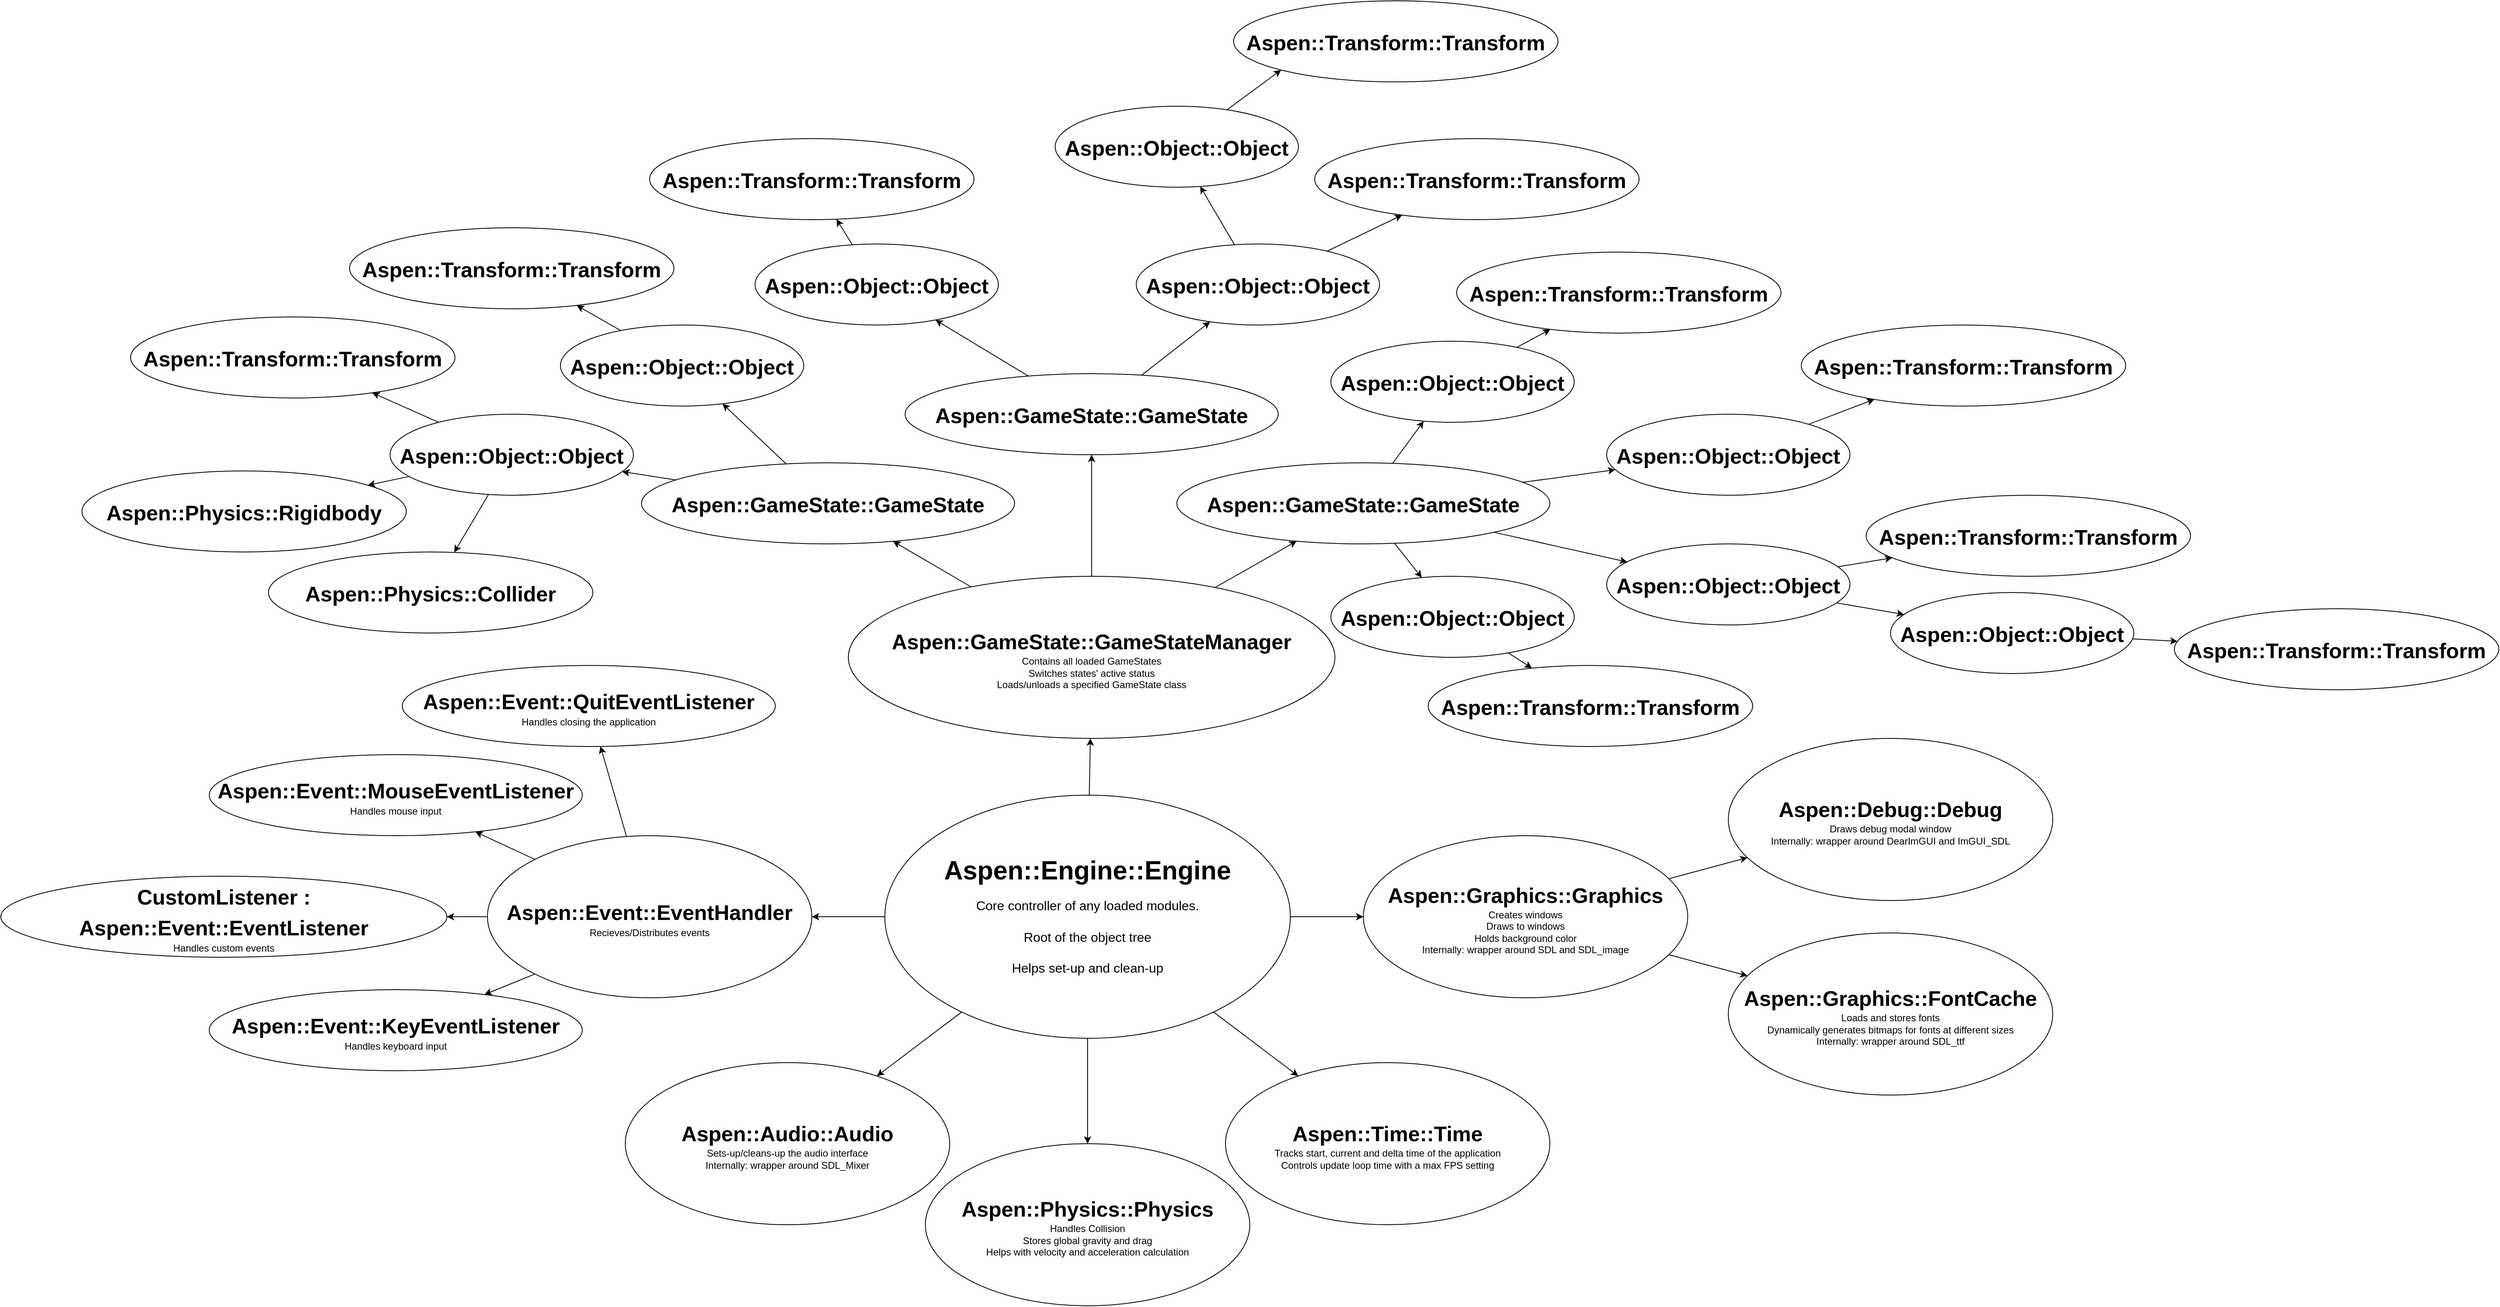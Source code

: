 <mxfile version="11.0.0" type="device"><diagram id="Q6xnGW6CCFRubZfbxum1" name="Page-1"><mxGraphModel dx="3122" dy="1857" grid="1" gridSize="10" guides="1" tooltips="1" connect="1" arrows="1" fold="1" page="1" pageScale="1" pageWidth="850" pageHeight="1100" math="0" shadow="0"><root><mxCell id="0"/><mxCell id="1" parent="0"/><mxCell id="-CbnbwU3E3O9GTBx2iFV-3" value="" style="rounded=0;orthogonalLoop=1;jettySize=auto;html=1;" parent="1" source="-CbnbwU3E3O9GTBx2iFV-1" target="-CbnbwU3E3O9GTBx2iFV-2" edge="1"><mxGeometry relative="1" as="geometry"/></mxCell><mxCell id="-CbnbwU3E3O9GTBx2iFV-5" style="edgeStyle=none;rounded=0;orthogonalLoop=1;jettySize=auto;html=1;exitX=0.5;exitY=1;exitDx=0;exitDy=0;" parent="1" source="-CbnbwU3E3O9GTBx2iFV-1" target="-CbnbwU3E3O9GTBx2iFV-4" edge="1"><mxGeometry relative="1" as="geometry"/></mxCell><mxCell id="xoU7ayd6Hw0wc2HbkywZ-2" style="rounded=0;orthogonalLoop=1;jettySize=auto;html=1;" edge="1" parent="1" source="-CbnbwU3E3O9GTBx2iFV-1" target="xoU7ayd6Hw0wc2HbkywZ-1"><mxGeometry relative="1" as="geometry"/></mxCell><mxCell id="xoU7ayd6Hw0wc2HbkywZ-4" style="edgeStyle=none;rounded=0;orthogonalLoop=1;jettySize=auto;html=1;exitX=1;exitY=0.5;exitDx=0;exitDy=0;" edge="1" parent="1" source="-CbnbwU3E3O9GTBx2iFV-1" target="xoU7ayd6Hw0wc2HbkywZ-3"><mxGeometry relative="1" as="geometry"/></mxCell><mxCell id="xoU7ayd6Hw0wc2HbkywZ-10" style="edgeStyle=none;rounded=0;orthogonalLoop=1;jettySize=auto;html=1;exitX=0;exitY=0.5;exitDx=0;exitDy=0;" edge="1" parent="1" source="-CbnbwU3E3O9GTBx2iFV-1" target="xoU7ayd6Hw0wc2HbkywZ-9"><mxGeometry relative="1" as="geometry"/></mxCell><mxCell id="xoU7ayd6Hw0wc2HbkywZ-21" style="edgeStyle=none;rounded=0;orthogonalLoop=1;jettySize=auto;html=1;" edge="1" parent="1" source="-CbnbwU3E3O9GTBx2iFV-1" target="xoU7ayd6Hw0wc2HbkywZ-20"><mxGeometry relative="1" as="geometry"/></mxCell><mxCell id="-CbnbwU3E3O9GTBx2iFV-1" value="&lt;div style=&quot;font-size: 32px&quot;&gt;&lt;font style=&quot;font-size: 32px&quot;&gt;&lt;b&gt;&lt;font style=&quot;font-size: 32px&quot;&gt;Aspen::Engine::Engine&lt;/font&gt;&lt;/b&gt;&lt;/font&gt;&lt;/div&gt;&lt;div style=&quot;font-size: 32px&quot;&gt;&lt;font style=&quot;font-size: 32px&quot;&gt;&lt;span style=&quot;font-size: 16px&quot;&gt;&lt;font style=&quot;font-size: 16px&quot;&gt;Core controller of any loaded modules.&lt;/font&gt;&lt;/span&gt;&lt;/font&gt;&lt;/div&gt;&lt;div style=&quot;font-size: 32px&quot;&gt;&lt;font style=&quot;font-size: 32px&quot;&gt;&lt;span style=&quot;font-size: 16px&quot;&gt;&lt;font style=&quot;font-size: 16px&quot;&gt;Root of the object tree&lt;/font&gt;&lt;/span&gt;&lt;/font&gt;&lt;/div&gt;&lt;div style=&quot;font-size: 32px&quot;&gt;&lt;font style=&quot;font-size: 32px&quot;&gt;&lt;span style=&quot;font-size: 16px&quot;&gt;&lt;font style=&quot;font-size: 16px&quot;&gt;Helps set-up and clean-up&lt;/font&gt;&lt;/span&gt;&lt;b style=&quot;font-size: 16px&quot;&gt;&lt;font style=&quot;font-size: 16px&quot;&gt;&lt;br&gt;&lt;/font&gt;&lt;/b&gt;&lt;/font&gt;&lt;/div&gt;" style="ellipse;whiteSpace=wrap;html=1;" parent="1" vertex="1"><mxGeometry x="170" y="110" width="500" height="300" as="geometry"/></mxCell><mxCell id="-CbnbwU3E3O9GTBx2iFV-2" value="&lt;div style=&quot;font-size: 32px&quot;&gt;&lt;font style=&quot;font-size: 32px&quot; size=&quot;1&quot;&gt;&lt;b&gt;&lt;font style=&quot;font-size: 26px&quot;&gt;Aspen::Audio::Audio&lt;/font&gt;&lt;/b&gt;&lt;/font&gt;&lt;/div&gt;&lt;div&gt;&lt;font style=&quot;font-size: 12px&quot;&gt;&lt;span&gt;&lt;font style=&quot;font-size: 12px&quot;&gt;Sets-up/cleans-up the audio interface&lt;br&gt;&lt;/font&gt;&lt;/span&gt;&lt;/font&gt;&lt;/div&gt;&lt;div&gt;&lt;font style=&quot;font-size: 12px&quot;&gt;&lt;span&gt;&lt;font style=&quot;font-size: 12px&quot;&gt;&lt;font style=&quot;font-size: 12px&quot;&gt;Internally: wrapper around SDL_Mixer&lt;/font&gt;&lt;br&gt;&lt;/font&gt;&lt;/span&gt;&lt;/font&gt;&lt;/div&gt;" style="ellipse;whiteSpace=wrap;html=1;" parent="1" vertex="1"><mxGeometry x="-150" y="440" width="400" height="200" as="geometry"/></mxCell><mxCell id="-CbnbwU3E3O9GTBx2iFV-4" value="&lt;div style=&quot;font-size: 32px&quot;&gt;&lt;font style=&quot;font-size: 32px&quot; size=&quot;1&quot;&gt;&lt;b&gt;&lt;font style=&quot;font-size: 26px&quot;&gt;Aspen::Physics::Physics&lt;/font&gt;&lt;/b&gt;&lt;/font&gt;&lt;/div&gt;&lt;div&gt;Handles Collision&lt;/div&gt;&lt;div&gt;Stores global gravity and drag&lt;/div&gt;&lt;div&gt;Helps with velocity and acceleration calculation&lt;br&gt;&lt;/div&gt;" style="ellipse;whiteSpace=wrap;html=1;" parent="1" vertex="1"><mxGeometry x="220" y="540" width="400" height="200" as="geometry"/></mxCell><mxCell id="xoU7ayd6Hw0wc2HbkywZ-1" value="&lt;div&gt;&lt;font style=&quot;font-size: 32px&quot; size=&quot;1&quot;&gt;&lt;b&gt;&lt;font style=&quot;font-size: 26px&quot;&gt;Aspen::Time::Time&lt;/font&gt;&lt;/b&gt;&lt;/font&gt;&lt;/div&gt;&lt;div&gt;Tracks start, current and delta time of the application&lt;/div&gt;&lt;div&gt;Controls update loop time with a max FPS setting&lt;br&gt;&lt;/div&gt;" style="ellipse;whiteSpace=wrap;html=1;" vertex="1" parent="1"><mxGeometry x="590" y="440" width="400" height="200" as="geometry"/></mxCell><mxCell id="xoU7ayd6Hw0wc2HbkywZ-7" style="edgeStyle=none;rounded=0;orthogonalLoop=1;jettySize=auto;html=1;" edge="1" parent="1" source="xoU7ayd6Hw0wc2HbkywZ-3" target="xoU7ayd6Hw0wc2HbkywZ-6"><mxGeometry relative="1" as="geometry"/></mxCell><mxCell id="xoU7ayd6Hw0wc2HbkywZ-8" style="edgeStyle=none;rounded=0;orthogonalLoop=1;jettySize=auto;html=1;" edge="1" parent="1" source="xoU7ayd6Hw0wc2HbkywZ-3" target="xoU7ayd6Hw0wc2HbkywZ-5"><mxGeometry relative="1" as="geometry"/></mxCell><mxCell id="xoU7ayd6Hw0wc2HbkywZ-3" value="&lt;div&gt;&lt;font style=&quot;font-size: 32px&quot; size=&quot;1&quot;&gt;&lt;b&gt;&lt;font style=&quot;font-size: 26px&quot;&gt;Aspen::Graphics::Graphics&lt;/font&gt;&lt;/b&gt;&lt;/font&gt;&lt;/div&gt;&lt;div&gt;Creates windows&lt;/div&gt;&lt;div&gt;Draws to windows&lt;/div&gt;&lt;div&gt;Holds background color&lt;/div&gt;&lt;div&gt;Internally: wrapper around SDL and SDL_image&lt;br&gt;&lt;/div&gt;" style="ellipse;whiteSpace=wrap;html=1;" vertex="1" parent="1"><mxGeometry x="760" y="160" width="400" height="200" as="geometry"/></mxCell><mxCell id="xoU7ayd6Hw0wc2HbkywZ-5" value="&lt;div&gt;&lt;font style=&quot;font-size: 32px&quot; size=&quot;1&quot;&gt;&lt;b&gt;&lt;font style=&quot;font-size: 26px&quot;&gt;Aspen::Debug::Debug&lt;/font&gt;&lt;/b&gt;&lt;/font&gt;&lt;/div&gt;&lt;div&gt;Draws debug modal window&lt;/div&gt;&lt;div&gt;Internally: wrapper around DearImGUI and ImGUI_SDL&lt;br&gt;&lt;/div&gt;" style="ellipse;whiteSpace=wrap;html=1;" vertex="1" parent="1"><mxGeometry x="1210" y="40" width="400" height="200" as="geometry"/></mxCell><mxCell id="xoU7ayd6Hw0wc2HbkywZ-6" value="&lt;div&gt;&lt;font style=&quot;font-size: 32px&quot; size=&quot;1&quot;&gt;&lt;b&gt;&lt;font style=&quot;font-size: 26px&quot;&gt;Aspen::Graphics::FontCache&lt;/font&gt;&lt;/b&gt;&lt;/font&gt;&lt;/div&gt;&lt;div&gt;Loads and stores fonts&lt;/div&gt;&lt;div&gt;Dynamically generates bitmaps for fonts at different sizes&lt;/div&gt;&lt;div&gt;Internally: wrapper around SDL_ttf&lt;br&gt;&lt;/div&gt;" style="ellipse;whiteSpace=wrap;html=1;" vertex="1" parent="1"><mxGeometry x="1210" y="280" width="400" height="200" as="geometry"/></mxCell><mxCell id="xoU7ayd6Hw0wc2HbkywZ-12" style="edgeStyle=none;rounded=0;orthogonalLoop=1;jettySize=auto;html=1;exitX=0;exitY=1;exitDx=0;exitDy=0;" edge="1" parent="1" source="xoU7ayd6Hw0wc2HbkywZ-9" target="xoU7ayd6Hw0wc2HbkywZ-11"><mxGeometry relative="1" as="geometry"/></mxCell><mxCell id="xoU7ayd6Hw0wc2HbkywZ-15" style="edgeStyle=none;rounded=0;orthogonalLoop=1;jettySize=auto;html=1;exitX=0;exitY=0.5;exitDx=0;exitDy=0;" edge="1" parent="1" source="xoU7ayd6Hw0wc2HbkywZ-9" target="xoU7ayd6Hw0wc2HbkywZ-13"><mxGeometry relative="1" as="geometry"/></mxCell><mxCell id="xoU7ayd6Hw0wc2HbkywZ-16" style="edgeStyle=none;rounded=0;orthogonalLoop=1;jettySize=auto;html=1;exitX=0;exitY=0;exitDx=0;exitDy=0;" edge="1" parent="1" source="xoU7ayd6Hw0wc2HbkywZ-9" target="xoU7ayd6Hw0wc2HbkywZ-14"><mxGeometry relative="1" as="geometry"/></mxCell><mxCell id="xoU7ayd6Hw0wc2HbkywZ-19" style="edgeStyle=none;rounded=0;orthogonalLoop=1;jettySize=auto;html=1;" edge="1" parent="1" source="xoU7ayd6Hw0wc2HbkywZ-9" target="xoU7ayd6Hw0wc2HbkywZ-17"><mxGeometry relative="1" as="geometry"/></mxCell><mxCell id="xoU7ayd6Hw0wc2HbkywZ-9" value="&lt;div&gt;&lt;font style=&quot;font-size: 32px&quot; size=&quot;1&quot;&gt;&lt;b&gt;&lt;font style=&quot;font-size: 26px&quot;&gt;Aspen::Event::EventHandler&lt;/font&gt;&lt;/b&gt;&lt;/font&gt;&lt;/div&gt;Recieves/Distributes events" style="ellipse;whiteSpace=wrap;html=1;" vertex="1" parent="1"><mxGeometry x="-320" y="160" width="400" height="200" as="geometry"/></mxCell><mxCell id="xoU7ayd6Hw0wc2HbkywZ-11" value="&lt;div&gt;&lt;font style=&quot;font-size: 32px&quot; size=&quot;1&quot;&gt;&lt;b&gt;&lt;font style=&quot;font-size: 26px&quot;&gt;Aspen::Event::KeyEventListener&lt;/font&gt;&lt;/b&gt;&lt;/font&gt;&lt;/div&gt;Handles keyboard input" style="ellipse;whiteSpace=wrap;html=1;" vertex="1" parent="1"><mxGeometry x="-663" y="350" width="460" height="100" as="geometry"/></mxCell><mxCell id="xoU7ayd6Hw0wc2HbkywZ-13" value="&lt;div&gt;&lt;font style=&quot;font-size: 32px&quot; size=&quot;1&quot;&gt;&lt;b&gt;&lt;font style=&quot;font-size: 26px&quot;&gt;CustomListener : Aspen::Event::EventListener&lt;/font&gt;&lt;/b&gt;&lt;/font&gt;&lt;/div&gt;Handles custom events" style="ellipse;whiteSpace=wrap;html=1;" vertex="1" parent="1"><mxGeometry x="-920" y="210" width="550" height="100" as="geometry"/></mxCell><mxCell id="xoU7ayd6Hw0wc2HbkywZ-14" value="&lt;div&gt;&lt;font style=&quot;font-size: 32px&quot; size=&quot;1&quot;&gt;&lt;b&gt;&lt;font style=&quot;font-size: 26px&quot;&gt;Aspen::Event::MouseEventListener&lt;/font&gt;&lt;/b&gt;&lt;/font&gt;&lt;/div&gt;Handles mouse input" style="ellipse;whiteSpace=wrap;html=1;" vertex="1" parent="1"><mxGeometry x="-663" y="60" width="460" height="100" as="geometry"/></mxCell><mxCell id="xoU7ayd6Hw0wc2HbkywZ-17" value="&lt;div&gt;&lt;font style=&quot;font-size: 32px&quot; size=&quot;1&quot;&gt;&lt;b&gt;&lt;font style=&quot;font-size: 26px&quot;&gt;Aspen::Event::QuitEventListener&lt;/font&gt;&lt;/b&gt;&lt;/font&gt;&lt;/div&gt;Handles closing the application" style="ellipse;whiteSpace=wrap;html=1;" vertex="1" parent="1"><mxGeometry x="-425" y="-50" width="460" height="100" as="geometry"/></mxCell><mxCell id="xoU7ayd6Hw0wc2HbkywZ-23" style="edgeStyle=none;rounded=0;orthogonalLoop=1;jettySize=auto;html=1;" edge="1" parent="1" source="xoU7ayd6Hw0wc2HbkywZ-20" target="xoU7ayd6Hw0wc2HbkywZ-22"><mxGeometry relative="1" as="geometry"/></mxCell><mxCell id="xoU7ayd6Hw0wc2HbkywZ-28" style="edgeStyle=none;rounded=0;orthogonalLoop=1;jettySize=auto;html=1;" edge="1" parent="1" source="xoU7ayd6Hw0wc2HbkywZ-20" target="xoU7ayd6Hw0wc2HbkywZ-26"><mxGeometry relative="1" as="geometry"/></mxCell><mxCell id="xoU7ayd6Hw0wc2HbkywZ-29" style="edgeStyle=none;rounded=0;orthogonalLoop=1;jettySize=auto;html=1;" edge="1" parent="1" source="xoU7ayd6Hw0wc2HbkywZ-20" target="xoU7ayd6Hw0wc2HbkywZ-27"><mxGeometry relative="1" as="geometry"/></mxCell><mxCell id="xoU7ayd6Hw0wc2HbkywZ-20" value="&lt;div&gt;&lt;font style=&quot;font-size: 32px&quot; size=&quot;1&quot;&gt;&lt;b&gt;&lt;font style=&quot;font-size: 26px&quot;&gt;Aspen::GameState::GameStateManager&lt;/font&gt;&lt;/b&gt;&lt;/font&gt;&lt;/div&gt;&lt;div&gt;Contains all loaded GameStates&lt;/div&gt;&lt;div&gt;Switches states' active status&lt;/div&gt;&lt;div&gt;Loads/unloads a specified GameState class&lt;br&gt;&lt;/div&gt;" style="ellipse;whiteSpace=wrap;html=1;" vertex="1" parent="1"><mxGeometry x="125" y="-160" width="600" height="200" as="geometry"/></mxCell><mxCell id="xoU7ayd6Hw0wc2HbkywZ-31" style="edgeStyle=none;rounded=0;orthogonalLoop=1;jettySize=auto;html=1;" edge="1" parent="1" source="xoU7ayd6Hw0wc2HbkywZ-22" target="xoU7ayd6Hw0wc2HbkywZ-30"><mxGeometry relative="1" as="geometry"/></mxCell><mxCell id="xoU7ayd6Hw0wc2HbkywZ-35" style="edgeStyle=none;rounded=0;orthogonalLoop=1;jettySize=auto;html=1;" edge="1" parent="1" source="xoU7ayd6Hw0wc2HbkywZ-22" target="xoU7ayd6Hw0wc2HbkywZ-34"><mxGeometry relative="1" as="geometry"/></mxCell><mxCell id="xoU7ayd6Hw0wc2HbkywZ-22" value="&lt;div&gt;&lt;font style=&quot;font-size: 32px&quot; size=&quot;1&quot;&gt;&lt;b&gt;&lt;font style=&quot;font-size: 26px&quot;&gt;Aspen::GameState::GameState&lt;/font&gt;&lt;/b&gt;&lt;/font&gt;&lt;/div&gt;" style="ellipse;whiteSpace=wrap;html=1;" vertex="1" parent="1"><mxGeometry x="-130" y="-300" width="460" height="100" as="geometry"/></mxCell><mxCell id="xoU7ayd6Hw0wc2HbkywZ-37" style="edgeStyle=none;rounded=0;orthogonalLoop=1;jettySize=auto;html=1;" edge="1" parent="1" source="xoU7ayd6Hw0wc2HbkywZ-26" target="xoU7ayd6Hw0wc2HbkywZ-36"><mxGeometry relative="1" as="geometry"/></mxCell><mxCell id="xoU7ayd6Hw0wc2HbkywZ-39" style="edgeStyle=none;rounded=0;orthogonalLoop=1;jettySize=auto;html=1;" edge="1" parent="1" source="xoU7ayd6Hw0wc2HbkywZ-26" target="xoU7ayd6Hw0wc2HbkywZ-38"><mxGeometry relative="1" as="geometry"/></mxCell><mxCell id="xoU7ayd6Hw0wc2HbkywZ-26" value="&lt;div&gt;&lt;font style=&quot;font-size: 32px&quot; size=&quot;1&quot;&gt;&lt;b&gt;&lt;font style=&quot;font-size: 26px&quot;&gt;Aspen::GameState::GameState&lt;/font&gt;&lt;/b&gt;&lt;/font&gt;&lt;/div&gt;" style="ellipse;whiteSpace=wrap;html=1;" vertex="1" parent="1"><mxGeometry x="195" y="-410" width="460" height="100" as="geometry"/></mxCell><mxCell id="xoU7ayd6Hw0wc2HbkywZ-41" style="edgeStyle=none;rounded=0;orthogonalLoop=1;jettySize=auto;html=1;" edge="1" parent="1" source="xoU7ayd6Hw0wc2HbkywZ-27" target="xoU7ayd6Hw0wc2HbkywZ-40"><mxGeometry relative="1" as="geometry"/></mxCell><mxCell id="xoU7ayd6Hw0wc2HbkywZ-43" style="edgeStyle=none;rounded=0;orthogonalLoop=1;jettySize=auto;html=1;" edge="1" parent="1" source="xoU7ayd6Hw0wc2HbkywZ-27" target="xoU7ayd6Hw0wc2HbkywZ-42"><mxGeometry relative="1" as="geometry"/></mxCell><mxCell id="xoU7ayd6Hw0wc2HbkywZ-45" style="edgeStyle=none;rounded=0;orthogonalLoop=1;jettySize=auto;html=1;" edge="1" parent="1" source="xoU7ayd6Hw0wc2HbkywZ-27" target="xoU7ayd6Hw0wc2HbkywZ-44"><mxGeometry relative="1" as="geometry"/></mxCell><mxCell id="xoU7ayd6Hw0wc2HbkywZ-47" style="edgeStyle=none;rounded=0;orthogonalLoop=1;jettySize=auto;html=1;" edge="1" parent="1" source="xoU7ayd6Hw0wc2HbkywZ-27" target="xoU7ayd6Hw0wc2HbkywZ-46"><mxGeometry relative="1" as="geometry"/></mxCell><mxCell id="xoU7ayd6Hw0wc2HbkywZ-27" value="&lt;div&gt;&lt;font style=&quot;font-size: 32px&quot; size=&quot;1&quot;&gt;&lt;b&gt;&lt;font style=&quot;font-size: 26px&quot;&gt;Aspen::GameState::GameState&lt;/font&gt;&lt;/b&gt;&lt;/font&gt;&lt;/div&gt;" style="ellipse;whiteSpace=wrap;html=1;" vertex="1" parent="1"><mxGeometry x="530" y="-300" width="460" height="100" as="geometry"/></mxCell><mxCell id="xoU7ayd6Hw0wc2HbkywZ-71" style="edgeStyle=none;rounded=0;orthogonalLoop=1;jettySize=auto;html=1;" edge="1" parent="1" source="xoU7ayd6Hw0wc2HbkywZ-30" target="xoU7ayd6Hw0wc2HbkywZ-70"><mxGeometry relative="1" as="geometry"/></mxCell><mxCell id="xoU7ayd6Hw0wc2HbkywZ-73" style="edgeStyle=none;rounded=0;orthogonalLoop=1;jettySize=auto;html=1;" edge="1" parent="1" source="xoU7ayd6Hw0wc2HbkywZ-30" target="xoU7ayd6Hw0wc2HbkywZ-72"><mxGeometry relative="1" as="geometry"/></mxCell><mxCell id="xoU7ayd6Hw0wc2HbkywZ-75" style="edgeStyle=none;rounded=0;orthogonalLoop=1;jettySize=auto;html=1;" edge="1" parent="1" source="xoU7ayd6Hw0wc2HbkywZ-30" target="xoU7ayd6Hw0wc2HbkywZ-74"><mxGeometry relative="1" as="geometry"/></mxCell><mxCell id="xoU7ayd6Hw0wc2HbkywZ-30" value="&lt;div&gt;&lt;font style=&quot;font-size: 32px&quot; size=&quot;1&quot;&gt;&lt;b&gt;&lt;font style=&quot;font-size: 26px&quot;&gt;Aspen::Object::Object&lt;/font&gt;&lt;/b&gt;&lt;/font&gt;&lt;/div&gt;" style="ellipse;whiteSpace=wrap;html=1;" vertex="1" parent="1"><mxGeometry x="-440" y="-360" width="300" height="100" as="geometry"/></mxCell><mxCell id="xoU7ayd6Hw0wc2HbkywZ-69" style="edgeStyle=none;rounded=0;orthogonalLoop=1;jettySize=auto;html=1;" edge="1" parent="1" source="xoU7ayd6Hw0wc2HbkywZ-34" target="xoU7ayd6Hw0wc2HbkywZ-68"><mxGeometry relative="1" as="geometry"/></mxCell><mxCell id="xoU7ayd6Hw0wc2HbkywZ-34" value="&lt;div&gt;&lt;font style=&quot;font-size: 32px&quot; size=&quot;1&quot;&gt;&lt;b&gt;&lt;font style=&quot;font-size: 26px&quot;&gt;Aspen::Object::Object&lt;/font&gt;&lt;/b&gt;&lt;/font&gt;&lt;/div&gt;" style="ellipse;whiteSpace=wrap;html=1;" vertex="1" parent="1"><mxGeometry x="-230" y="-470" width="300" height="100" as="geometry"/></mxCell><mxCell id="xoU7ayd6Hw0wc2HbkywZ-67" style="edgeStyle=none;rounded=0;orthogonalLoop=1;jettySize=auto;html=1;" edge="1" parent="1" source="xoU7ayd6Hw0wc2HbkywZ-36" target="xoU7ayd6Hw0wc2HbkywZ-66"><mxGeometry relative="1" as="geometry"/></mxCell><mxCell id="xoU7ayd6Hw0wc2HbkywZ-36" value="&lt;div&gt;&lt;font style=&quot;font-size: 32px&quot; size=&quot;1&quot;&gt;&lt;b&gt;&lt;font style=&quot;font-size: 26px&quot;&gt;Aspen::Object::Object&lt;/font&gt;&lt;/b&gt;&lt;/font&gt;&lt;/div&gt;" style="ellipse;whiteSpace=wrap;html=1;" vertex="1" parent="1"><mxGeometry x="10" y="-570" width="300" height="100" as="geometry"/></mxCell><mxCell id="xoU7ayd6Hw0wc2HbkywZ-49" style="edgeStyle=none;rounded=0;orthogonalLoop=1;jettySize=auto;html=1;" edge="1" parent="1" source="xoU7ayd6Hw0wc2HbkywZ-38" target="xoU7ayd6Hw0wc2HbkywZ-48"><mxGeometry relative="1" as="geometry"/></mxCell><mxCell id="xoU7ayd6Hw0wc2HbkywZ-51" style="edgeStyle=none;rounded=0;orthogonalLoop=1;jettySize=auto;html=1;" edge="1" parent="1" source="xoU7ayd6Hw0wc2HbkywZ-38" target="xoU7ayd6Hw0wc2HbkywZ-50"><mxGeometry relative="1" as="geometry"/></mxCell><mxCell id="xoU7ayd6Hw0wc2HbkywZ-38" value="&lt;div&gt;&lt;font style=&quot;font-size: 32px&quot; size=&quot;1&quot;&gt;&lt;b&gt;&lt;font style=&quot;font-size: 26px&quot;&gt;Aspen::Object::Object&lt;/font&gt;&lt;/b&gt;&lt;/font&gt;&lt;/div&gt;" style="ellipse;whiteSpace=wrap;html=1;" vertex="1" parent="1"><mxGeometry x="480" y="-570" width="300" height="100" as="geometry"/></mxCell><mxCell id="xoU7ayd6Hw0wc2HbkywZ-55" style="edgeStyle=none;rounded=0;orthogonalLoop=1;jettySize=auto;html=1;" edge="1" parent="1" source="xoU7ayd6Hw0wc2HbkywZ-40" target="xoU7ayd6Hw0wc2HbkywZ-54"><mxGeometry relative="1" as="geometry"/></mxCell><mxCell id="xoU7ayd6Hw0wc2HbkywZ-40" value="&lt;div&gt;&lt;font style=&quot;font-size: 32px&quot; size=&quot;1&quot;&gt;&lt;b&gt;&lt;font style=&quot;font-size: 26px&quot;&gt;Aspen::Object::Object&lt;/font&gt;&lt;/b&gt;&lt;/font&gt;&lt;/div&gt;" style="ellipse;whiteSpace=wrap;html=1;" vertex="1" parent="1"><mxGeometry x="720" y="-450" width="300" height="100" as="geometry"/></mxCell><mxCell id="xoU7ayd6Hw0wc2HbkywZ-57" style="edgeStyle=none;rounded=0;orthogonalLoop=1;jettySize=auto;html=1;" edge="1" parent="1" source="xoU7ayd6Hw0wc2HbkywZ-42" target="xoU7ayd6Hw0wc2HbkywZ-56"><mxGeometry relative="1" as="geometry"/></mxCell><mxCell id="xoU7ayd6Hw0wc2HbkywZ-42" value="&lt;div&gt;&lt;font style=&quot;font-size: 32px&quot; size=&quot;1&quot;&gt;&lt;b&gt;&lt;font style=&quot;font-size: 26px&quot;&gt;Aspen::Object::Object&lt;/font&gt;&lt;/b&gt;&lt;/font&gt;&lt;/div&gt;" style="ellipse;whiteSpace=wrap;html=1;" vertex="1" parent="1"><mxGeometry x="1060" y="-360" width="300" height="100" as="geometry"/></mxCell><mxCell id="xoU7ayd6Hw0wc2HbkywZ-59" style="edgeStyle=none;rounded=0;orthogonalLoop=1;jettySize=auto;html=1;" edge="1" parent="1" source="xoU7ayd6Hw0wc2HbkywZ-44" target="xoU7ayd6Hw0wc2HbkywZ-58"><mxGeometry relative="1" as="geometry"/></mxCell><mxCell id="xoU7ayd6Hw0wc2HbkywZ-63" style="edgeStyle=none;rounded=0;orthogonalLoop=1;jettySize=auto;html=1;" edge="1" parent="1" source="xoU7ayd6Hw0wc2HbkywZ-44" target="xoU7ayd6Hw0wc2HbkywZ-62"><mxGeometry relative="1" as="geometry"/></mxCell><mxCell id="xoU7ayd6Hw0wc2HbkywZ-44" value="&lt;div&gt;&lt;font style=&quot;font-size: 32px&quot; size=&quot;1&quot;&gt;&lt;b&gt;&lt;font style=&quot;font-size: 26px&quot;&gt;Aspen::Object::Object&lt;/font&gt;&lt;/b&gt;&lt;/font&gt;&lt;/div&gt;" style="ellipse;whiteSpace=wrap;html=1;" vertex="1" parent="1"><mxGeometry x="1060" y="-200" width="300" height="100" as="geometry"/></mxCell><mxCell id="xoU7ayd6Hw0wc2HbkywZ-65" style="edgeStyle=none;rounded=0;orthogonalLoop=1;jettySize=auto;html=1;" edge="1" parent="1" source="xoU7ayd6Hw0wc2HbkywZ-46" target="xoU7ayd6Hw0wc2HbkywZ-64"><mxGeometry relative="1" as="geometry"/></mxCell><mxCell id="xoU7ayd6Hw0wc2HbkywZ-46" value="&lt;div&gt;&lt;font style=&quot;font-size: 32px&quot; size=&quot;1&quot;&gt;&lt;b&gt;&lt;font style=&quot;font-size: 26px&quot;&gt;Aspen::Object::Object&lt;/font&gt;&lt;/b&gt;&lt;/font&gt;&lt;/div&gt;" style="ellipse;whiteSpace=wrap;html=1;" vertex="1" parent="1"><mxGeometry x="720" y="-160" width="300" height="100" as="geometry"/></mxCell><mxCell id="xoU7ayd6Hw0wc2HbkywZ-53" style="edgeStyle=none;rounded=0;orthogonalLoop=1;jettySize=auto;html=1;entryX=0;entryY=1;entryDx=0;entryDy=0;" edge="1" parent="1" source="xoU7ayd6Hw0wc2HbkywZ-48" target="xoU7ayd6Hw0wc2HbkywZ-52"><mxGeometry relative="1" as="geometry"/></mxCell><mxCell id="xoU7ayd6Hw0wc2HbkywZ-48" value="&lt;div&gt;&lt;font style=&quot;font-size: 32px&quot; size=&quot;1&quot;&gt;&lt;b&gt;&lt;font style=&quot;font-size: 26px&quot;&gt;Aspen::Object::Object&lt;/font&gt;&lt;/b&gt;&lt;/font&gt;&lt;/div&gt;" style="ellipse;whiteSpace=wrap;html=1;" vertex="1" parent="1"><mxGeometry x="380" y="-740" width="300" height="100" as="geometry"/></mxCell><mxCell id="xoU7ayd6Hw0wc2HbkywZ-50" value="&lt;div&gt;&lt;font style=&quot;font-size: 32px&quot; size=&quot;1&quot;&gt;&lt;b&gt;&lt;font style=&quot;font-size: 26px&quot;&gt;Aspen::Transform::Transform&lt;/font&gt;&lt;/b&gt;&lt;/font&gt;&lt;/div&gt;" style="ellipse;whiteSpace=wrap;html=1;" vertex="1" parent="1"><mxGeometry x="700" y="-700" width="400" height="100" as="geometry"/></mxCell><mxCell id="xoU7ayd6Hw0wc2HbkywZ-52" value="&lt;div&gt;&lt;font style=&quot;font-size: 32px&quot; size=&quot;1&quot;&gt;&lt;b&gt;&lt;font style=&quot;font-size: 26px&quot;&gt;Aspen::Transform::Transform&lt;/font&gt;&lt;/b&gt;&lt;/font&gt;&lt;/div&gt;" style="ellipse;whiteSpace=wrap;html=1;" vertex="1" parent="1"><mxGeometry x="600" y="-870" width="400" height="100" as="geometry"/></mxCell><mxCell id="xoU7ayd6Hw0wc2HbkywZ-54" value="&lt;div&gt;&lt;font style=&quot;font-size: 32px&quot; size=&quot;1&quot;&gt;&lt;b&gt;&lt;font style=&quot;font-size: 26px&quot;&gt;Aspen::Transform::Transform&lt;/font&gt;&lt;/b&gt;&lt;/font&gt;&lt;/div&gt;" style="ellipse;whiteSpace=wrap;html=1;" vertex="1" parent="1"><mxGeometry x="875" y="-560" width="400" height="100" as="geometry"/></mxCell><mxCell id="xoU7ayd6Hw0wc2HbkywZ-56" value="&lt;div&gt;&lt;font style=&quot;font-size: 32px&quot; size=&quot;1&quot;&gt;&lt;b&gt;&lt;font style=&quot;font-size: 26px&quot;&gt;Aspen::Transform::Transform&lt;/font&gt;&lt;/b&gt;&lt;/font&gt;&lt;/div&gt;" style="ellipse;whiteSpace=wrap;html=1;" vertex="1" parent="1"><mxGeometry x="1300" y="-470" width="400" height="100" as="geometry"/></mxCell><mxCell id="xoU7ayd6Hw0wc2HbkywZ-58" value="&lt;div&gt;&lt;font style=&quot;font-size: 32px&quot; size=&quot;1&quot;&gt;&lt;b&gt;&lt;font style=&quot;font-size: 26px&quot;&gt;Aspen::Transform::Transform&lt;/font&gt;&lt;/b&gt;&lt;/font&gt;&lt;/div&gt;" style="ellipse;whiteSpace=wrap;html=1;" vertex="1" parent="1"><mxGeometry x="1380" y="-260" width="400" height="100" as="geometry"/></mxCell><mxCell id="xoU7ayd6Hw0wc2HbkywZ-60" style="edgeStyle=none;rounded=0;orthogonalLoop=1;jettySize=auto;html=1;" edge="1" source="xoU7ayd6Hw0wc2HbkywZ-62" target="xoU7ayd6Hw0wc2HbkywZ-61" parent="1"><mxGeometry relative="1" as="geometry"/></mxCell><mxCell id="xoU7ayd6Hw0wc2HbkywZ-61" value="&lt;div&gt;&lt;font style=&quot;font-size: 32px&quot; size=&quot;1&quot;&gt;&lt;b&gt;&lt;font style=&quot;font-size: 26px&quot;&gt;Aspen::Transform::Transform&lt;/font&gt;&lt;/b&gt;&lt;/font&gt;&lt;/div&gt;" style="ellipse;whiteSpace=wrap;html=1;" vertex="1" parent="1"><mxGeometry x="1760" y="-120" width="400" height="100" as="geometry"/></mxCell><mxCell id="xoU7ayd6Hw0wc2HbkywZ-62" value="&lt;div&gt;&lt;font style=&quot;font-size: 32px&quot; size=&quot;1&quot;&gt;&lt;b&gt;&lt;font style=&quot;font-size: 26px&quot;&gt;Aspen::Object::Object&lt;/font&gt;&lt;/b&gt;&lt;/font&gt;&lt;/div&gt;" style="ellipse;whiteSpace=wrap;html=1;" vertex="1" parent="1"><mxGeometry x="1410" y="-140" width="300" height="100" as="geometry"/></mxCell><mxCell id="xoU7ayd6Hw0wc2HbkywZ-64" value="&lt;div&gt;&lt;font style=&quot;font-size: 32px&quot; size=&quot;1&quot;&gt;&lt;b&gt;&lt;font style=&quot;font-size: 26px&quot;&gt;Aspen::Transform::Transform&lt;/font&gt;&lt;/b&gt;&lt;/font&gt;&lt;/div&gt;" style="ellipse;whiteSpace=wrap;html=1;" vertex="1" parent="1"><mxGeometry x="840" y="-50" width="400" height="100" as="geometry"/></mxCell><mxCell id="xoU7ayd6Hw0wc2HbkywZ-66" value="&lt;div&gt;&lt;font style=&quot;font-size: 32px&quot; size=&quot;1&quot;&gt;&lt;b&gt;&lt;font style=&quot;font-size: 26px&quot;&gt;Aspen::Transform::Transform&lt;/font&gt;&lt;/b&gt;&lt;/font&gt;&lt;/div&gt;" style="ellipse;whiteSpace=wrap;html=1;" vertex="1" parent="1"><mxGeometry x="-120" y="-700" width="400" height="100" as="geometry"/></mxCell><mxCell id="xoU7ayd6Hw0wc2HbkywZ-68" value="&lt;div&gt;&lt;font style=&quot;font-size: 32px&quot; size=&quot;1&quot;&gt;&lt;b&gt;&lt;font style=&quot;font-size: 26px&quot;&gt;Aspen::Transform::Transform&lt;/font&gt;&lt;/b&gt;&lt;/font&gt;&lt;/div&gt;" style="ellipse;whiteSpace=wrap;html=1;" vertex="1" parent="1"><mxGeometry x="-490" y="-590" width="400" height="100" as="geometry"/></mxCell><mxCell id="xoU7ayd6Hw0wc2HbkywZ-70" value="&lt;div&gt;&lt;font style=&quot;font-size: 32px&quot; size=&quot;1&quot;&gt;&lt;b&gt;&lt;font style=&quot;font-size: 26px&quot;&gt;Aspen::Transform::Transform&lt;/font&gt;&lt;/b&gt;&lt;/font&gt;&lt;/div&gt;" style="ellipse;whiteSpace=wrap;html=1;" vertex="1" parent="1"><mxGeometry x="-760" y="-480" width="400" height="100" as="geometry"/></mxCell><mxCell id="xoU7ayd6Hw0wc2HbkywZ-72" value="&lt;div&gt;&lt;font style=&quot;font-size: 32px&quot; size=&quot;1&quot;&gt;&lt;b&gt;&lt;font style=&quot;font-size: 26px&quot;&gt;Aspen::Physics::Rigidbody&lt;/font&gt;&lt;/b&gt;&lt;/font&gt;&lt;/div&gt;" style="ellipse;whiteSpace=wrap;html=1;" vertex="1" parent="1"><mxGeometry x="-820" y="-290" width="400" height="100" as="geometry"/></mxCell><mxCell id="xoU7ayd6Hw0wc2HbkywZ-74" value="&lt;div&gt;&lt;font style=&quot;font-size: 32px&quot; size=&quot;1&quot;&gt;&lt;b&gt;&lt;font style=&quot;font-size: 26px&quot;&gt;Aspen::Physics::Collider&lt;/font&gt;&lt;/b&gt;&lt;/font&gt;&lt;/div&gt;" style="ellipse;whiteSpace=wrap;html=1;" vertex="1" parent="1"><mxGeometry x="-590" y="-190" width="400" height="100" as="geometry"/></mxCell></root></mxGraphModel></diagram></mxfile>